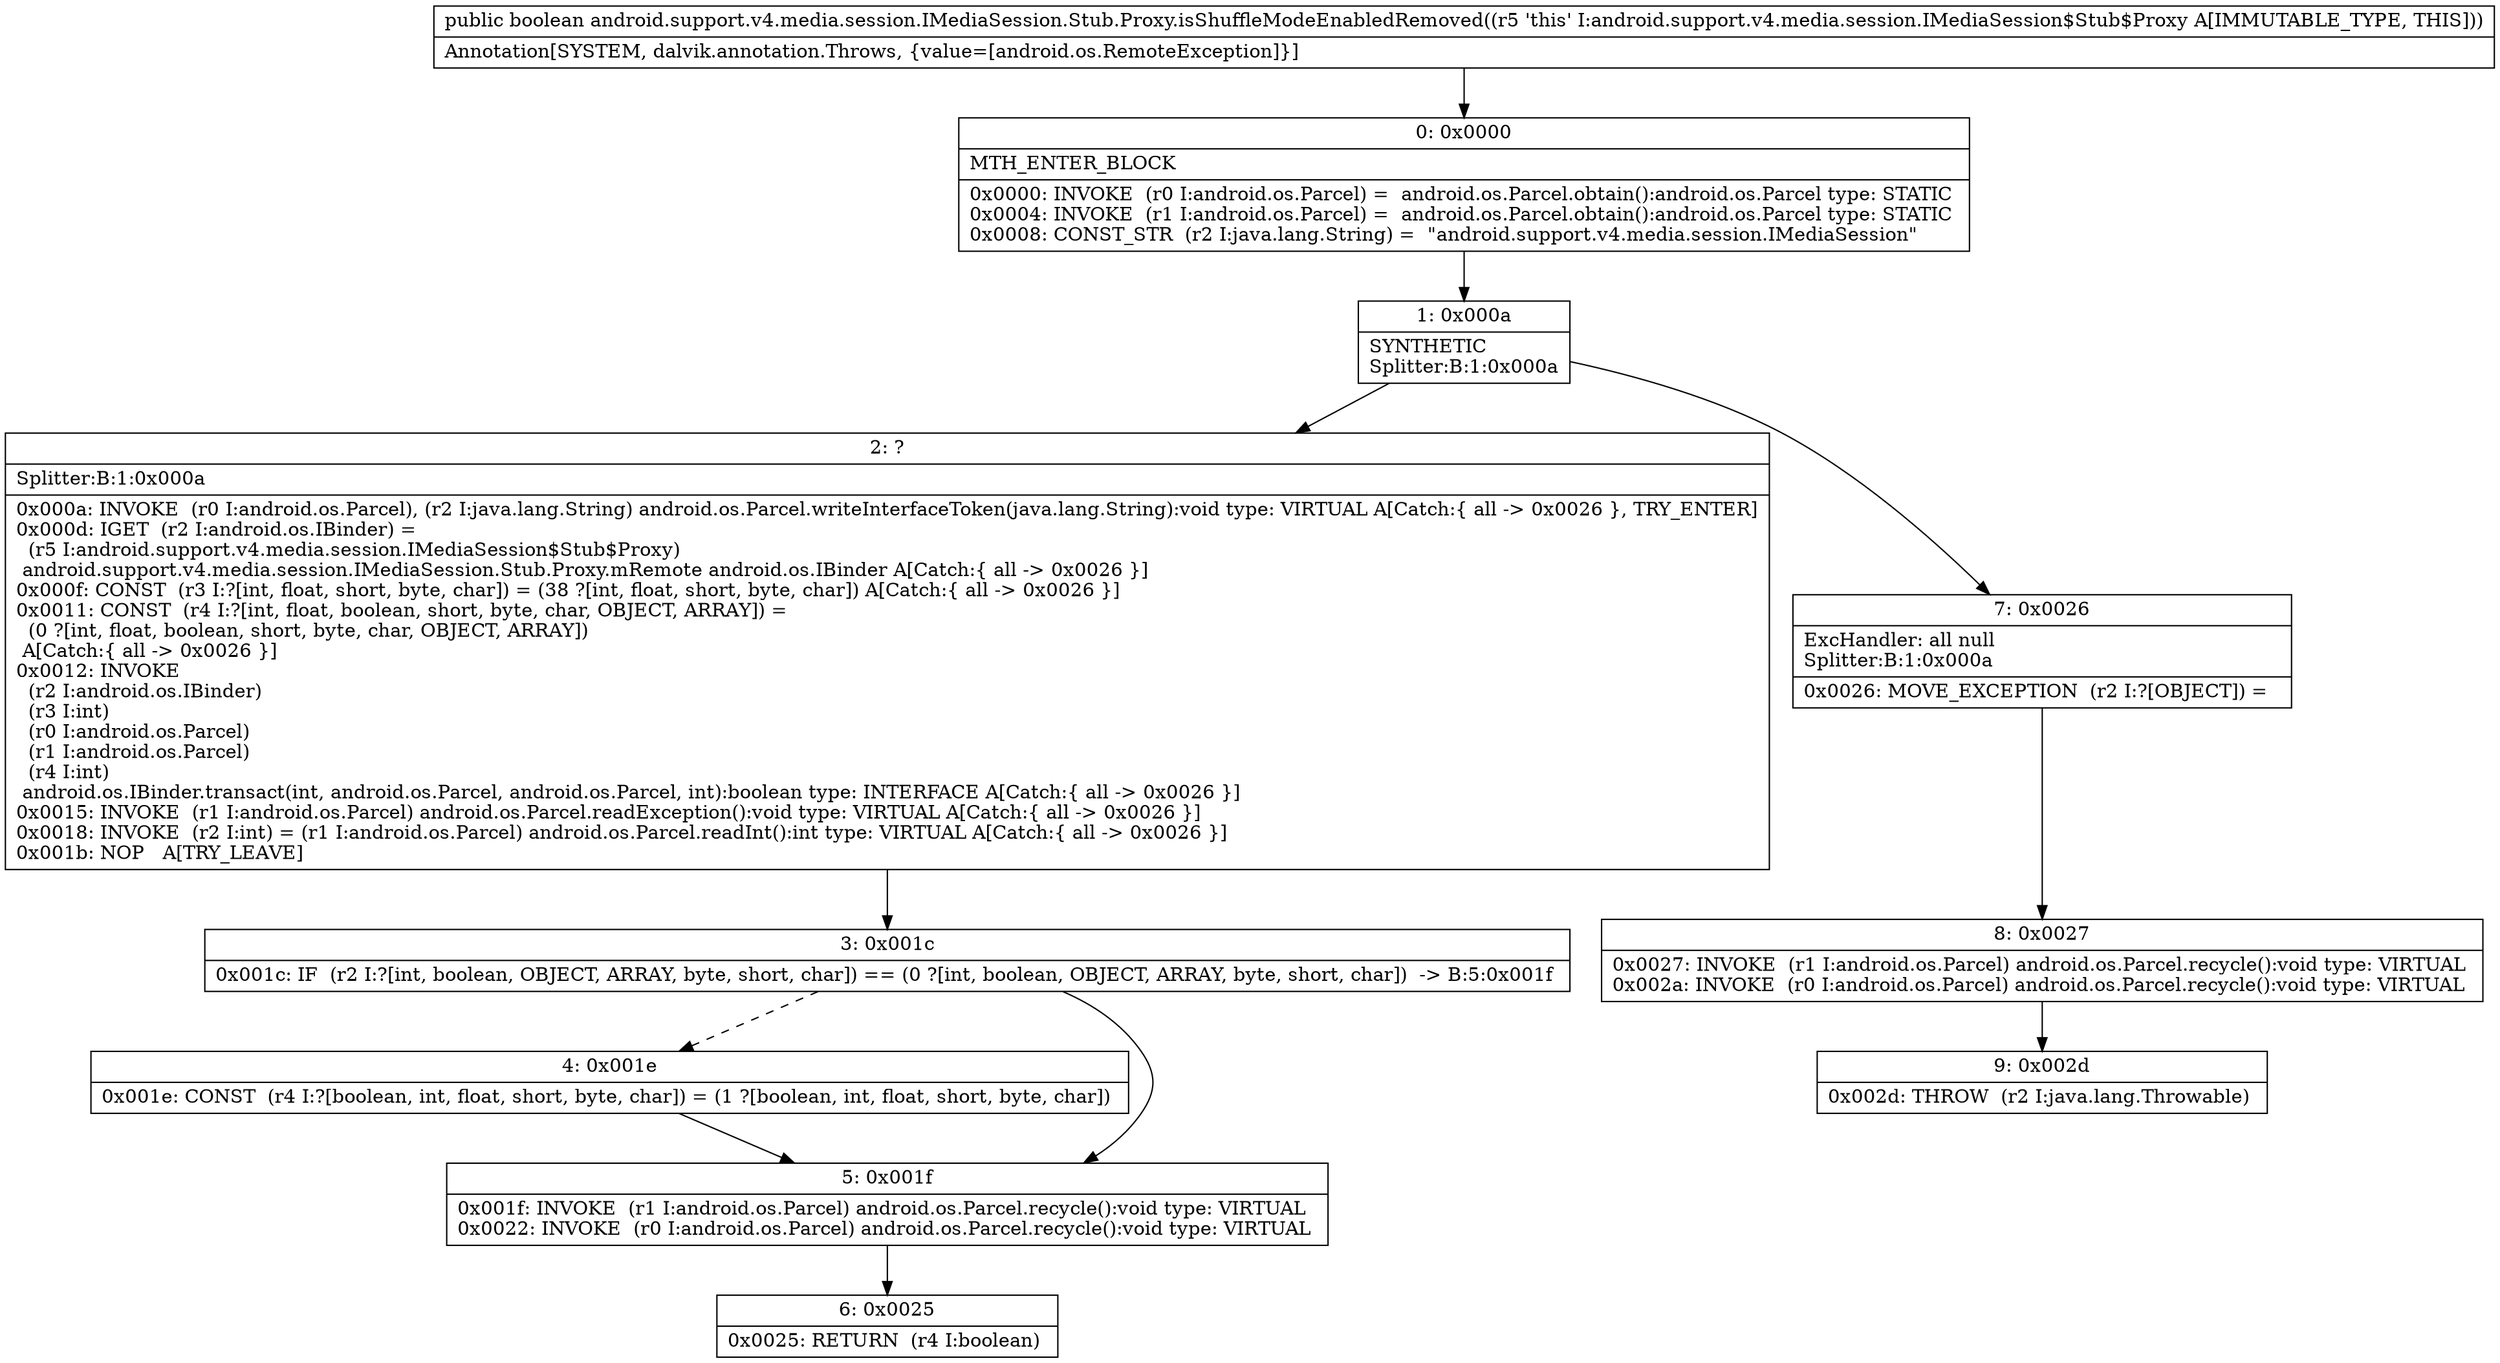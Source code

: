 digraph "CFG forandroid.support.v4.media.session.IMediaSession.Stub.Proxy.isShuffleModeEnabledRemoved()Z" {
Node_0 [shape=record,label="{0\:\ 0x0000|MTH_ENTER_BLOCK\l|0x0000: INVOKE  (r0 I:android.os.Parcel) =  android.os.Parcel.obtain():android.os.Parcel type: STATIC \l0x0004: INVOKE  (r1 I:android.os.Parcel) =  android.os.Parcel.obtain():android.os.Parcel type: STATIC \l0x0008: CONST_STR  (r2 I:java.lang.String) =  \"android.support.v4.media.session.IMediaSession\" \l}"];
Node_1 [shape=record,label="{1\:\ 0x000a|SYNTHETIC\lSplitter:B:1:0x000a\l}"];
Node_2 [shape=record,label="{2\:\ ?|Splitter:B:1:0x000a\l|0x000a: INVOKE  (r0 I:android.os.Parcel), (r2 I:java.lang.String) android.os.Parcel.writeInterfaceToken(java.lang.String):void type: VIRTUAL A[Catch:\{ all \-\> 0x0026 \}, TRY_ENTER]\l0x000d: IGET  (r2 I:android.os.IBinder) = \l  (r5 I:android.support.v4.media.session.IMediaSession$Stub$Proxy)\l android.support.v4.media.session.IMediaSession.Stub.Proxy.mRemote android.os.IBinder A[Catch:\{ all \-\> 0x0026 \}]\l0x000f: CONST  (r3 I:?[int, float, short, byte, char]) = (38 ?[int, float, short, byte, char]) A[Catch:\{ all \-\> 0x0026 \}]\l0x0011: CONST  (r4 I:?[int, float, boolean, short, byte, char, OBJECT, ARRAY]) = \l  (0 ?[int, float, boolean, short, byte, char, OBJECT, ARRAY])\l A[Catch:\{ all \-\> 0x0026 \}]\l0x0012: INVOKE  \l  (r2 I:android.os.IBinder)\l  (r3 I:int)\l  (r0 I:android.os.Parcel)\l  (r1 I:android.os.Parcel)\l  (r4 I:int)\l android.os.IBinder.transact(int, android.os.Parcel, android.os.Parcel, int):boolean type: INTERFACE A[Catch:\{ all \-\> 0x0026 \}]\l0x0015: INVOKE  (r1 I:android.os.Parcel) android.os.Parcel.readException():void type: VIRTUAL A[Catch:\{ all \-\> 0x0026 \}]\l0x0018: INVOKE  (r2 I:int) = (r1 I:android.os.Parcel) android.os.Parcel.readInt():int type: VIRTUAL A[Catch:\{ all \-\> 0x0026 \}]\l0x001b: NOP   A[TRY_LEAVE]\l}"];
Node_3 [shape=record,label="{3\:\ 0x001c|0x001c: IF  (r2 I:?[int, boolean, OBJECT, ARRAY, byte, short, char]) == (0 ?[int, boolean, OBJECT, ARRAY, byte, short, char])  \-\> B:5:0x001f \l}"];
Node_4 [shape=record,label="{4\:\ 0x001e|0x001e: CONST  (r4 I:?[boolean, int, float, short, byte, char]) = (1 ?[boolean, int, float, short, byte, char]) \l}"];
Node_5 [shape=record,label="{5\:\ 0x001f|0x001f: INVOKE  (r1 I:android.os.Parcel) android.os.Parcel.recycle():void type: VIRTUAL \l0x0022: INVOKE  (r0 I:android.os.Parcel) android.os.Parcel.recycle():void type: VIRTUAL \l}"];
Node_6 [shape=record,label="{6\:\ 0x0025|0x0025: RETURN  (r4 I:boolean) \l}"];
Node_7 [shape=record,label="{7\:\ 0x0026|ExcHandler: all null\lSplitter:B:1:0x000a\l|0x0026: MOVE_EXCEPTION  (r2 I:?[OBJECT]) =  \l}"];
Node_8 [shape=record,label="{8\:\ 0x0027|0x0027: INVOKE  (r1 I:android.os.Parcel) android.os.Parcel.recycle():void type: VIRTUAL \l0x002a: INVOKE  (r0 I:android.os.Parcel) android.os.Parcel.recycle():void type: VIRTUAL \l}"];
Node_9 [shape=record,label="{9\:\ 0x002d|0x002d: THROW  (r2 I:java.lang.Throwable) \l}"];
MethodNode[shape=record,label="{public boolean android.support.v4.media.session.IMediaSession.Stub.Proxy.isShuffleModeEnabledRemoved((r5 'this' I:android.support.v4.media.session.IMediaSession$Stub$Proxy A[IMMUTABLE_TYPE, THIS]))  | Annotation[SYSTEM, dalvik.annotation.Throws, \{value=[android.os.RemoteException]\}]\l}"];
MethodNode -> Node_0;
Node_0 -> Node_1;
Node_1 -> Node_2;
Node_1 -> Node_7;
Node_2 -> Node_3;
Node_3 -> Node_4[style=dashed];
Node_3 -> Node_5;
Node_4 -> Node_5;
Node_5 -> Node_6;
Node_7 -> Node_8;
Node_8 -> Node_9;
}


